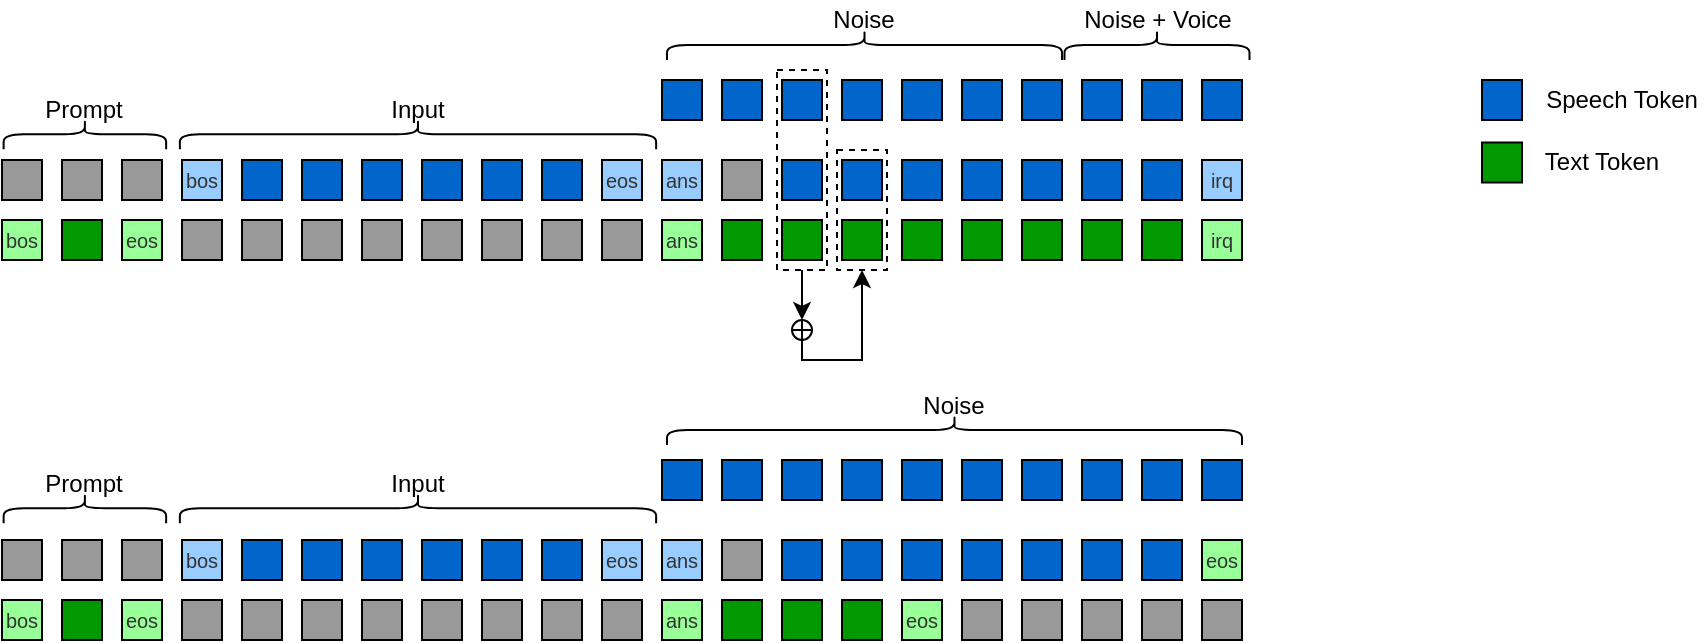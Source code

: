 <mxfile version="24.8.3">
  <diagram name="第 1 页" id="AQsxx5HiI37YiVtiz3A8">
    <mxGraphModel dx="1179" dy="625" grid="1" gridSize="10" guides="1" tooltips="1" connect="1" arrows="1" fold="1" page="1" pageScale="1" pageWidth="1000" pageHeight="1000" math="0" shadow="0">
      <root>
        <mxCell id="0" />
        <mxCell id="1" parent="0" />
        <mxCell id="IoLVsn3SAEE5KKtA4W2n-57" value="bos" style="rounded=0;whiteSpace=wrap;html=1;fillColor=#99CCFF;strokeColor=default;fontColor=#333333;fontSize=10;" vertex="1" parent="1">
          <mxGeometry x="120" y="170" width="20" height="20" as="geometry" />
        </mxCell>
        <mxCell id="IoLVsn3SAEE5KKtA4W2n-58" value="" style="rounded=0;whiteSpace=wrap;html=1;fillColor=#999999;strokeColor=default;fontColor=#333333;fontSize=10;" vertex="1" parent="1">
          <mxGeometry x="120" y="200" width="20" height="20" as="geometry" />
        </mxCell>
        <mxCell id="IoLVsn3SAEE5KKtA4W2n-59" value="" style="rounded=0;whiteSpace=wrap;html=1;fillColor=#999999;strokeColor=default;fontColor=#333333;fontSize=10;" vertex="1" parent="1">
          <mxGeometry x="150" y="200" width="20" height="20" as="geometry" />
        </mxCell>
        <mxCell id="IoLVsn3SAEE5KKtA4W2n-60" value="" style="rounded=0;whiteSpace=wrap;html=1;fillColor=#0066CC;strokeColor=default;fontColor=#333333;fontSize=10;" vertex="1" parent="1">
          <mxGeometry x="150" y="170" width="20" height="20" as="geometry" />
        </mxCell>
        <mxCell id="IoLVsn3SAEE5KKtA4W2n-61" value="" style="rounded=0;whiteSpace=wrap;html=1;fillColor=#0066CC;strokeColor=default;fontColor=#333333;fontSize=10;" vertex="1" parent="1">
          <mxGeometry x="180" y="170" width="20" height="20" as="geometry" />
        </mxCell>
        <mxCell id="IoLVsn3SAEE5KKtA4W2n-62" value="" style="rounded=0;whiteSpace=wrap;html=1;fillColor=#999999;strokeColor=default;fontColor=#333333;fontSize=10;" vertex="1" parent="1">
          <mxGeometry x="180" y="200" width="20" height="20" as="geometry" />
        </mxCell>
        <mxCell id="IoLVsn3SAEE5KKtA4W2n-63" value="" style="rounded=0;whiteSpace=wrap;html=1;fillColor=#999999;strokeColor=default;fontColor=#333333;fontSize=10;" vertex="1" parent="1">
          <mxGeometry x="210" y="200" width="20" height="20" as="geometry" />
        </mxCell>
        <mxCell id="IoLVsn3SAEE5KKtA4W2n-64" value="" style="rounded=0;whiteSpace=wrap;html=1;fillColor=#0066CC;strokeColor=default;fontColor=#333333;fontSize=10;" vertex="1" parent="1">
          <mxGeometry x="210" y="170" width="20" height="20" as="geometry" />
        </mxCell>
        <mxCell id="IoLVsn3SAEE5KKtA4W2n-65" value="" style="rounded=0;whiteSpace=wrap;html=1;fillColor=#0066CC;strokeColor=default;fontColor=#333333;fontSize=10;" vertex="1" parent="1">
          <mxGeometry x="240" y="170" width="20" height="20" as="geometry" />
        </mxCell>
        <mxCell id="IoLVsn3SAEE5KKtA4W2n-66" value="" style="rounded=0;whiteSpace=wrap;html=1;fillColor=#999999;strokeColor=default;fontColor=#333333;fontSize=10;" vertex="1" parent="1">
          <mxGeometry x="240" y="200" width="20" height="20" as="geometry" />
        </mxCell>
        <mxCell id="IoLVsn3SAEE5KKtA4W2n-67" value="" style="rounded=0;whiteSpace=wrap;html=1;fillColor=#999999;strokeColor=default;fontColor=#333333;fontSize=10;" vertex="1" parent="1">
          <mxGeometry x="270" y="200" width="20" height="20" as="geometry" />
        </mxCell>
        <mxCell id="IoLVsn3SAEE5KKtA4W2n-68" value="" style="rounded=0;whiteSpace=wrap;html=1;fillColor=#0066CC;strokeColor=default;fontColor=#333333;fontSize=10;" vertex="1" parent="1">
          <mxGeometry x="270" y="170" width="20" height="20" as="geometry" />
        </mxCell>
        <mxCell id="IoLVsn3SAEE5KKtA4W2n-69" value="" style="rounded=0;whiteSpace=wrap;html=1;fillColor=#0066CC;strokeColor=default;fontColor=#333333;fontSize=10;" vertex="1" parent="1">
          <mxGeometry x="300" y="170" width="20" height="20" as="geometry" />
        </mxCell>
        <mxCell id="IoLVsn3SAEE5KKtA4W2n-70" value="" style="rounded=0;whiteSpace=wrap;html=1;fillColor=#999999;strokeColor=default;fontColor=#333333;fontSize=10;" vertex="1" parent="1">
          <mxGeometry x="300" y="200" width="20" height="20" as="geometry" />
        </mxCell>
        <mxCell id="IoLVsn3SAEE5KKtA4W2n-71" value="" style="rounded=0;whiteSpace=wrap;html=1;fillColor=#999999;strokeColor=default;fontColor=#333333;fontSize=10;" vertex="1" parent="1">
          <mxGeometry x="330" y="200" width="20" height="20" as="geometry" />
        </mxCell>
        <mxCell id="IoLVsn3SAEE5KKtA4W2n-72" value="eos" style="rounded=0;whiteSpace=wrap;html=1;fillColor=#99CCFF;strokeColor=default;fontColor=#333333;fontSize=10;align=center;verticalAlign=middle;fontFamily=Helvetica;" vertex="1" parent="1">
          <mxGeometry x="330" y="170" width="20" height="20" as="geometry" />
        </mxCell>
        <mxCell id="IoLVsn3SAEE5KKtA4W2n-73" value="ans" style="rounded=0;whiteSpace=wrap;html=1;fillColor=#99CCFF;strokeColor=default;fontColor=#333333;fontSize=10;align=center;verticalAlign=middle;fontFamily=Helvetica;" vertex="1" parent="1">
          <mxGeometry x="360" y="170" width="20" height="20" as="geometry" />
        </mxCell>
        <mxCell id="IoLVsn3SAEE5KKtA4W2n-74" value="ans" style="rounded=0;whiteSpace=wrap;html=1;fillColor=#99FF99;strokeColor=default;fontColor=#333333;fontSize=10;" vertex="1" parent="1">
          <mxGeometry x="360" y="200" width="20" height="20" as="geometry" />
        </mxCell>
        <mxCell id="IoLVsn3SAEE5KKtA4W2n-75" value="" style="rounded=0;whiteSpace=wrap;html=1;fillColor=#009900;strokeColor=default;fontColor=#333333;fontSize=10;" vertex="1" parent="1">
          <mxGeometry x="390" y="200" width="20" height="20" as="geometry" />
        </mxCell>
        <mxCell id="IoLVsn3SAEE5KKtA4W2n-76" value="" style="rounded=0;whiteSpace=wrap;html=1;fillColor=#999999;strokeColor=default;fontColor=#333333;fontSize=10;" vertex="1" parent="1">
          <mxGeometry x="390" y="170" width="20" height="20" as="geometry" />
        </mxCell>
        <mxCell id="IoLVsn3SAEE5KKtA4W2n-77" value="" style="rounded=0;whiteSpace=wrap;html=1;fillColor=#0066CC;strokeColor=default;fontColor=#333333;fontSize=10;" vertex="1" parent="1">
          <mxGeometry x="420" y="170" width="20" height="20" as="geometry" />
        </mxCell>
        <mxCell id="IoLVsn3SAEE5KKtA4W2n-78" value="" style="rounded=0;whiteSpace=wrap;html=1;fillColor=#009900;strokeColor=default;fontColor=#333333;fontSize=10;" vertex="1" parent="1">
          <mxGeometry x="420" y="200" width="20" height="20" as="geometry" />
        </mxCell>
        <mxCell id="IoLVsn3SAEE5KKtA4W2n-79" value="" style="rounded=0;whiteSpace=wrap;html=1;fillColor=#009900;strokeColor=default;fontColor=#333333;fontSize=10;" vertex="1" parent="1">
          <mxGeometry x="450" y="200" width="20" height="20" as="geometry" />
        </mxCell>
        <mxCell id="IoLVsn3SAEE5KKtA4W2n-80" value="" style="rounded=0;whiteSpace=wrap;html=1;fillColor=#0066CC;strokeColor=default;fontColor=#333333;fontSize=10;" vertex="1" parent="1">
          <mxGeometry x="450" y="170" width="20" height="20" as="geometry" />
        </mxCell>
        <mxCell id="IoLVsn3SAEE5KKtA4W2n-81" value="" style="rounded=0;whiteSpace=wrap;html=1;fillColor=#0066CC;strokeColor=default;fontColor=#333333;fontSize=10;" vertex="1" parent="1">
          <mxGeometry x="480" y="170" width="20" height="20" as="geometry" />
        </mxCell>
        <mxCell id="IoLVsn3SAEE5KKtA4W2n-82" value="" style="rounded=0;whiteSpace=wrap;html=1;fillColor=#009900;strokeColor=default;fontColor=#333333;fontSize=10;" vertex="1" parent="1">
          <mxGeometry x="480" y="200" width="20" height="20" as="geometry" />
        </mxCell>
        <mxCell id="IoLVsn3SAEE5KKtA4W2n-83" value="" style="rounded=0;whiteSpace=wrap;html=1;fillColor=#009900;strokeColor=default;fontColor=#333333;fontSize=10;" vertex="1" parent="1">
          <mxGeometry x="510" y="200" width="20" height="20" as="geometry" />
        </mxCell>
        <mxCell id="IoLVsn3SAEE5KKtA4W2n-84" value="" style="rounded=0;whiteSpace=wrap;html=1;fillColor=#0066CC;strokeColor=default;fontColor=#333333;fontSize=10;" vertex="1" parent="1">
          <mxGeometry x="510" y="170" width="20" height="20" as="geometry" />
        </mxCell>
        <mxCell id="IoLVsn3SAEE5KKtA4W2n-85" value="" style="rounded=0;whiteSpace=wrap;html=1;fillColor=#0066CC;strokeColor=default;fontColor=#333333;fontSize=10;" vertex="1" parent="1">
          <mxGeometry x="540" y="170" width="20" height="20" as="geometry" />
        </mxCell>
        <mxCell id="IoLVsn3SAEE5KKtA4W2n-86" value="" style="rounded=0;whiteSpace=wrap;html=1;fillColor=#009900;strokeColor=default;fontColor=#333333;fontSize=10;" vertex="1" parent="1">
          <mxGeometry x="540" y="200" width="20" height="20" as="geometry" />
        </mxCell>
        <mxCell id="IoLVsn3SAEE5KKtA4W2n-87" value="" style="rounded=0;whiteSpace=wrap;html=1;fillColor=#009900;strokeColor=default;fontColor=#333333;fontSize=10;" vertex="1" parent="1">
          <mxGeometry x="570" y="200" width="20" height="20" as="geometry" />
        </mxCell>
        <mxCell id="IoLVsn3SAEE5KKtA4W2n-88" value="" style="rounded=0;whiteSpace=wrap;html=1;fillColor=#0066CC;strokeColor=default;fontColor=#333333;fontSize=10;" vertex="1" parent="1">
          <mxGeometry x="570" y="170" width="20" height="20" as="geometry" />
        </mxCell>
        <mxCell id="IoLVsn3SAEE5KKtA4W2n-89" value="" style="rounded=0;whiteSpace=wrap;html=1;fillColor=#0066CC;strokeColor=default;fontColor=#333333;fontSize=10;" vertex="1" parent="1">
          <mxGeometry x="600" y="170" width="20" height="20" as="geometry" />
        </mxCell>
        <mxCell id="IoLVsn3SAEE5KKtA4W2n-110" value="" style="rounded=0;whiteSpace=wrap;html=1;fillColor=#009900;strokeColor=default;fontColor=#333333;fontSize=10;" vertex="1" parent="1">
          <mxGeometry x="600" y="200" width="20" height="20" as="geometry" />
        </mxCell>
        <mxCell id="IoLVsn3SAEE5KKtA4W2n-111" value="irq" style="rounded=0;whiteSpace=wrap;html=1;fillColor=#99FF99;strokeColor=default;fontColor=#333333;fontSize=10;" vertex="1" parent="1">
          <mxGeometry x="630" y="200" width="20" height="20" as="geometry" />
        </mxCell>
        <mxCell id="IoLVsn3SAEE5KKtA4W2n-113" value="" style="rounded=0;whiteSpace=wrap;html=1;fillColor=#0066CC;strokeColor=default;fontColor=#333333;fontSize=10;" vertex="1" parent="1">
          <mxGeometry x="390" y="130" width="20" height="20" as="geometry" />
        </mxCell>
        <mxCell id="IoLVsn3SAEE5KKtA4W2n-114" value="" style="rounded=0;whiteSpace=wrap;html=1;fillColor=#0066CC;strokeColor=default;fontColor=#333333;fontSize=10;" vertex="1" parent="1">
          <mxGeometry x="420" y="130" width="20" height="20" as="geometry" />
        </mxCell>
        <mxCell id="IoLVsn3SAEE5KKtA4W2n-115" value="" style="rounded=0;whiteSpace=wrap;html=1;fillColor=#0066CC;strokeColor=default;fontColor=#333333;fontSize=10;" vertex="1" parent="1">
          <mxGeometry x="450" y="130" width="20" height="20" as="geometry" />
        </mxCell>
        <mxCell id="IoLVsn3SAEE5KKtA4W2n-116" value="" style="rounded=0;whiteSpace=wrap;html=1;fillColor=#0066CC;strokeColor=default;fontColor=#333333;fontSize=10;" vertex="1" parent="1">
          <mxGeometry x="480" y="130" width="20" height="20" as="geometry" />
        </mxCell>
        <mxCell id="IoLVsn3SAEE5KKtA4W2n-117" value="" style="rounded=0;whiteSpace=wrap;html=1;fillColor=#0066CC;strokeColor=default;fontColor=#333333;fontSize=10;" vertex="1" parent="1">
          <mxGeometry x="510" y="130" width="20" height="20" as="geometry" />
        </mxCell>
        <mxCell id="IoLVsn3SAEE5KKtA4W2n-118" value="" style="rounded=0;whiteSpace=wrap;html=1;fillColor=#0066CC;strokeColor=default;fontColor=#333333;fontSize=10;" vertex="1" parent="1">
          <mxGeometry x="540" y="130" width="20" height="20" as="geometry" />
        </mxCell>
        <mxCell id="IoLVsn3SAEE5KKtA4W2n-119" value="" style="rounded=0;whiteSpace=wrap;html=1;fillColor=#0066CC;strokeColor=default;fontColor=#333333;fontSize=10;" vertex="1" parent="1">
          <mxGeometry x="570" y="130" width="20" height="20" as="geometry" />
        </mxCell>
        <mxCell id="IoLVsn3SAEE5KKtA4W2n-120" value="" style="rounded=0;whiteSpace=wrap;html=1;fillColor=#0066CC;strokeColor=default;fontColor=#333333;fontSize=10;" vertex="1" parent="1">
          <mxGeometry x="600" y="130" width="20" height="20" as="geometry" />
        </mxCell>
        <mxCell id="IoLVsn3SAEE5KKtA4W2n-121" value="" style="rounded=0;whiteSpace=wrap;html=1;fillColor=#0066CC;strokeColor=default;fontColor=#333333;fontSize=10;" vertex="1" parent="1">
          <mxGeometry x="630" y="130" width="20" height="20" as="geometry" />
        </mxCell>
        <mxCell id="IoLVsn3SAEE5KKtA4W2n-127" value="" style="shape=curlyBracket;whiteSpace=wrap;html=1;rounded=1;flipH=1;labelPosition=right;verticalLabelPosition=middle;align=left;verticalAlign=middle;rotation=-90;" vertex="1" parent="1">
          <mxGeometry x="453.75" y="13.75" width="15" height="197.5" as="geometry" />
        </mxCell>
        <mxCell id="IoLVsn3SAEE5KKtA4W2n-129" value="Noise" style="text;html=1;align=center;verticalAlign=middle;whiteSpace=wrap;rounded=0;" vertex="1" parent="1">
          <mxGeometry x="431.25" y="90" width="60" height="20" as="geometry" />
        </mxCell>
        <mxCell id="IoLVsn3SAEE5KKtA4W2n-130" value="" style="shape=curlyBracket;whiteSpace=wrap;html=1;rounded=1;flipH=1;labelPosition=right;verticalLabelPosition=middle;align=left;verticalAlign=middle;rotation=-90;" vertex="1" parent="1">
          <mxGeometry x="600" y="66.25" width="15" height="92.5" as="geometry" />
        </mxCell>
        <mxCell id="IoLVsn3SAEE5KKtA4W2n-131" value="Noise + Voice" style="text;html=1;align=center;verticalAlign=middle;whiteSpace=wrap;rounded=0;" vertex="1" parent="1">
          <mxGeometry x="557.5" y="90" width="100" height="20" as="geometry" />
        </mxCell>
        <mxCell id="IoLVsn3SAEE5KKtA4W2n-132" value="irq" style="rounded=0;whiteSpace=wrap;html=1;fillColor=#99CCFF;strokeColor=default;fontColor=#333333;fontSize=10;align=center;verticalAlign=middle;fontFamily=Helvetica;" vertex="1" parent="1">
          <mxGeometry x="630" y="170" width="20" height="20" as="geometry" />
        </mxCell>
        <mxCell id="IoLVsn3SAEE5KKtA4W2n-133" value="bos" style="rounded=0;whiteSpace=wrap;html=1;fillColor=#99CCFF;strokeColor=default;fontColor=#333333;fontSize=10;align=center;verticalAlign=middle;fontFamily=Helvetica;" vertex="1" parent="1">
          <mxGeometry x="120" y="360" width="20" height="20" as="geometry" />
        </mxCell>
        <mxCell id="IoLVsn3SAEE5KKtA4W2n-134" value="" style="rounded=0;whiteSpace=wrap;html=1;fillColor=#999999;strokeColor=default;fontColor=#333333;fontSize=10;" vertex="1" parent="1">
          <mxGeometry x="120" y="390" width="20" height="20" as="geometry" />
        </mxCell>
        <mxCell id="IoLVsn3SAEE5KKtA4W2n-135" value="" style="rounded=0;whiteSpace=wrap;html=1;fillColor=#999999;strokeColor=default;fontColor=#333333;fontSize=10;" vertex="1" parent="1">
          <mxGeometry x="150" y="390" width="20" height="20" as="geometry" />
        </mxCell>
        <mxCell id="IoLVsn3SAEE5KKtA4W2n-136" value="" style="rounded=0;whiteSpace=wrap;html=1;fillColor=#0066CC;strokeColor=default;fontColor=#333333;fontSize=10;" vertex="1" parent="1">
          <mxGeometry x="150" y="360" width="20" height="20" as="geometry" />
        </mxCell>
        <mxCell id="IoLVsn3SAEE5KKtA4W2n-137" value="" style="rounded=0;whiteSpace=wrap;html=1;fillColor=#0066CC;strokeColor=default;fontColor=#333333;fontSize=10;" vertex="1" parent="1">
          <mxGeometry x="180" y="360" width="20" height="20" as="geometry" />
        </mxCell>
        <mxCell id="IoLVsn3SAEE5KKtA4W2n-138" value="" style="rounded=0;whiteSpace=wrap;html=1;fillColor=#999999;strokeColor=default;fontColor=#333333;fontSize=10;" vertex="1" parent="1">
          <mxGeometry x="180" y="390" width="20" height="20" as="geometry" />
        </mxCell>
        <mxCell id="IoLVsn3SAEE5KKtA4W2n-139" value="" style="rounded=0;whiteSpace=wrap;html=1;fillColor=#999999;strokeColor=default;fontColor=#333333;fontSize=10;" vertex="1" parent="1">
          <mxGeometry x="210" y="390" width="20" height="20" as="geometry" />
        </mxCell>
        <mxCell id="IoLVsn3SAEE5KKtA4W2n-140" value="" style="rounded=0;whiteSpace=wrap;html=1;fillColor=#0066CC;strokeColor=default;fontColor=#333333;fontSize=10;" vertex="1" parent="1">
          <mxGeometry x="210" y="360" width="20" height="20" as="geometry" />
        </mxCell>
        <mxCell id="IoLVsn3SAEE5KKtA4W2n-141" value="" style="rounded=0;whiteSpace=wrap;html=1;fillColor=#0066CC;strokeColor=default;fontColor=#333333;fontSize=10;" vertex="1" parent="1">
          <mxGeometry x="240" y="360" width="20" height="20" as="geometry" />
        </mxCell>
        <mxCell id="IoLVsn3SAEE5KKtA4W2n-142" value="" style="rounded=0;whiteSpace=wrap;html=1;fillColor=#999999;strokeColor=default;fontColor=#333333;fontSize=10;" vertex="1" parent="1">
          <mxGeometry x="240" y="390" width="20" height="20" as="geometry" />
        </mxCell>
        <mxCell id="IoLVsn3SAEE5KKtA4W2n-143" value="" style="rounded=0;whiteSpace=wrap;html=1;fillColor=#999999;strokeColor=default;fontColor=#333333;fontSize=10;" vertex="1" parent="1">
          <mxGeometry x="270" y="390" width="20" height="20" as="geometry" />
        </mxCell>
        <mxCell id="IoLVsn3SAEE5KKtA4W2n-144" value="" style="rounded=0;whiteSpace=wrap;html=1;fillColor=#0066CC;strokeColor=default;fontColor=#333333;fontSize=10;" vertex="1" parent="1">
          <mxGeometry x="270" y="360" width="20" height="20" as="geometry" />
        </mxCell>
        <mxCell id="IoLVsn3SAEE5KKtA4W2n-145" value="" style="rounded=0;whiteSpace=wrap;html=1;fillColor=#0066CC;strokeColor=default;fontColor=#333333;fontSize=10;" vertex="1" parent="1">
          <mxGeometry x="300" y="360" width="20" height="20" as="geometry" />
        </mxCell>
        <mxCell id="IoLVsn3SAEE5KKtA4W2n-146" value="" style="rounded=0;whiteSpace=wrap;html=1;fillColor=#999999;strokeColor=default;fontColor=#333333;fontSize=10;" vertex="1" parent="1">
          <mxGeometry x="300" y="390" width="20" height="20" as="geometry" />
        </mxCell>
        <mxCell id="IoLVsn3SAEE5KKtA4W2n-147" value="" style="rounded=0;whiteSpace=wrap;html=1;fillColor=#999999;strokeColor=default;fontColor=#333333;fontSize=10;" vertex="1" parent="1">
          <mxGeometry x="330" y="390" width="20" height="20" as="geometry" />
        </mxCell>
        <mxCell id="IoLVsn3SAEE5KKtA4W2n-148" value="eos" style="rounded=0;whiteSpace=wrap;html=1;fillColor=#99CCFF;strokeColor=default;fontColor=#333333;fontSize=10;align=center;verticalAlign=middle;fontFamily=Helvetica;" vertex="1" parent="1">
          <mxGeometry x="330" y="360" width="20" height="20" as="geometry" />
        </mxCell>
        <mxCell id="IoLVsn3SAEE5KKtA4W2n-149" value="ans" style="rounded=0;whiteSpace=wrap;html=1;fillColor=#99CCFF;strokeColor=default;fontColor=#333333;fontSize=10;align=center;verticalAlign=middle;fontFamily=Helvetica;" vertex="1" parent="1">
          <mxGeometry x="360" y="360" width="20" height="20" as="geometry" />
        </mxCell>
        <mxCell id="IoLVsn3SAEE5KKtA4W2n-150" value="ans" style="rounded=0;whiteSpace=wrap;html=1;fillColor=#99FF99;strokeColor=default;fontColor=#333333;fontSize=10;" vertex="1" parent="1">
          <mxGeometry x="360" y="390" width="20" height="20" as="geometry" />
        </mxCell>
        <mxCell id="IoLVsn3SAEE5KKtA4W2n-151" value="" style="rounded=0;whiteSpace=wrap;html=1;fillColor=#009900;strokeColor=default;fontColor=#333333;fontSize=10;" vertex="1" parent="1">
          <mxGeometry x="390" y="390" width="20" height="20" as="geometry" />
        </mxCell>
        <mxCell id="IoLVsn3SAEE5KKtA4W2n-152" value="" style="rounded=0;whiteSpace=wrap;html=1;fillColor=#999999;strokeColor=default;fontColor=#333333;fontSize=10;" vertex="1" parent="1">
          <mxGeometry x="390" y="360" width="20" height="20" as="geometry" />
        </mxCell>
        <mxCell id="IoLVsn3SAEE5KKtA4W2n-153" value="" style="rounded=0;whiteSpace=wrap;html=1;fillColor=#0066CC;strokeColor=default;fontColor=#333333;fontSize=10;" vertex="1" parent="1">
          <mxGeometry x="420" y="360" width="20" height="20" as="geometry" />
        </mxCell>
        <mxCell id="IoLVsn3SAEE5KKtA4W2n-154" value="" style="rounded=0;whiteSpace=wrap;html=1;fillColor=#009900;strokeColor=default;fontColor=#333333;fontSize=10;" vertex="1" parent="1">
          <mxGeometry x="420" y="390" width="20" height="20" as="geometry" />
        </mxCell>
        <mxCell id="IoLVsn3SAEE5KKtA4W2n-155" value="" style="rounded=0;whiteSpace=wrap;html=1;fillColor=#009900;strokeColor=default;fontColor=#333333;fontSize=10;" vertex="1" parent="1">
          <mxGeometry x="450" y="390" width="20" height="20" as="geometry" />
        </mxCell>
        <mxCell id="IoLVsn3SAEE5KKtA4W2n-156" value="" style="rounded=0;whiteSpace=wrap;html=1;fillColor=#0066CC;strokeColor=default;fontColor=#333333;fontSize=10;" vertex="1" parent="1">
          <mxGeometry x="450" y="360" width="20" height="20" as="geometry" />
        </mxCell>
        <mxCell id="IoLVsn3SAEE5KKtA4W2n-157" value="" style="rounded=0;whiteSpace=wrap;html=1;fillColor=#0066CC;strokeColor=default;fontColor=#333333;fontSize=10;" vertex="1" parent="1">
          <mxGeometry x="480" y="360" width="20" height="20" as="geometry" />
        </mxCell>
        <mxCell id="IoLVsn3SAEE5KKtA4W2n-159" value="" style="rounded=0;whiteSpace=wrap;html=1;fillColor=#999999;strokeColor=default;fontColor=#333333;fontSize=10;align=center;verticalAlign=middle;fontFamily=Helvetica;" vertex="1" parent="1">
          <mxGeometry x="510" y="390" width="20" height="20" as="geometry" />
        </mxCell>
        <mxCell id="IoLVsn3SAEE5KKtA4W2n-160" value="" style="rounded=0;whiteSpace=wrap;html=1;fillColor=#0066CC;strokeColor=default;fontColor=#333333;fontSize=10;" vertex="1" parent="1">
          <mxGeometry x="510" y="360" width="20" height="20" as="geometry" />
        </mxCell>
        <mxCell id="IoLVsn3SAEE5KKtA4W2n-161" value="" style="rounded=0;whiteSpace=wrap;html=1;fillColor=#0066CC;strokeColor=default;fontColor=#333333;fontSize=10;" vertex="1" parent="1">
          <mxGeometry x="540" y="360" width="20" height="20" as="geometry" />
        </mxCell>
        <mxCell id="IoLVsn3SAEE5KKtA4W2n-162" value="" style="rounded=0;whiteSpace=wrap;html=1;fillColor=#999999;strokeColor=default;fontColor=#333333;fontSize=10;align=center;verticalAlign=middle;fontFamily=Helvetica;" vertex="1" parent="1">
          <mxGeometry x="540" y="390" width="20" height="20" as="geometry" />
        </mxCell>
        <mxCell id="IoLVsn3SAEE5KKtA4W2n-163" value="" style="rounded=0;whiteSpace=wrap;html=1;fillColor=#999999;strokeColor=default;fontColor=#333333;fontSize=10;align=center;verticalAlign=middle;fontFamily=Helvetica;" vertex="1" parent="1">
          <mxGeometry x="570" y="390" width="20" height="20" as="geometry" />
        </mxCell>
        <mxCell id="IoLVsn3SAEE5KKtA4W2n-164" value="" style="rounded=0;whiteSpace=wrap;html=1;fillColor=#0066CC;strokeColor=default;fontColor=#333333;fontSize=10;" vertex="1" parent="1">
          <mxGeometry x="570" y="360" width="20" height="20" as="geometry" />
        </mxCell>
        <mxCell id="IoLVsn3SAEE5KKtA4W2n-165" value="" style="rounded=0;whiteSpace=wrap;html=1;fillColor=#0066CC;strokeColor=default;fontColor=#333333;fontSize=10;" vertex="1" parent="1">
          <mxGeometry x="600" y="360" width="20" height="20" as="geometry" />
        </mxCell>
        <mxCell id="IoLVsn3SAEE5KKtA4W2n-166" value="" style="rounded=0;whiteSpace=wrap;html=1;fillColor=#999999;strokeColor=default;fontColor=#333333;fontSize=10;align=center;verticalAlign=middle;fontFamily=Helvetica;" vertex="1" parent="1">
          <mxGeometry x="600" y="390" width="20" height="20" as="geometry" />
        </mxCell>
        <mxCell id="IoLVsn3SAEE5KKtA4W2n-168" value="" style="rounded=0;whiteSpace=wrap;html=1;fillColor=#0066CC;strokeColor=default;fontColor=#333333;fontSize=10;" vertex="1" parent="1">
          <mxGeometry x="390" y="320" width="20" height="20" as="geometry" />
        </mxCell>
        <mxCell id="IoLVsn3SAEE5KKtA4W2n-169" value="" style="rounded=0;whiteSpace=wrap;html=1;fillColor=#0066CC;strokeColor=default;fontColor=#333333;fontSize=10;" vertex="1" parent="1">
          <mxGeometry x="420" y="320" width="20" height="20" as="geometry" />
        </mxCell>
        <mxCell id="IoLVsn3SAEE5KKtA4W2n-170" value="" style="rounded=0;whiteSpace=wrap;html=1;fillColor=#0066CC;strokeColor=default;fontColor=#333333;fontSize=10;" vertex="1" parent="1">
          <mxGeometry x="450" y="320" width="20" height="20" as="geometry" />
        </mxCell>
        <mxCell id="IoLVsn3SAEE5KKtA4W2n-171" value="" style="rounded=0;whiteSpace=wrap;html=1;fillColor=#0066CC;strokeColor=default;fontColor=#333333;fontSize=10;" vertex="1" parent="1">
          <mxGeometry x="480" y="320" width="20" height="20" as="geometry" />
        </mxCell>
        <mxCell id="IoLVsn3SAEE5KKtA4W2n-172" value="" style="rounded=0;whiteSpace=wrap;html=1;fillColor=#0066CC;strokeColor=default;fontColor=#333333;fontSize=10;" vertex="1" parent="1">
          <mxGeometry x="510" y="320" width="20" height="20" as="geometry" />
        </mxCell>
        <mxCell id="IoLVsn3SAEE5KKtA4W2n-173" value="" style="rounded=0;whiteSpace=wrap;html=1;fillColor=#0066CC;strokeColor=default;fontColor=#333333;fontSize=10;" vertex="1" parent="1">
          <mxGeometry x="540" y="320" width="20" height="20" as="geometry" />
        </mxCell>
        <mxCell id="IoLVsn3SAEE5KKtA4W2n-174" value="" style="rounded=0;whiteSpace=wrap;html=1;fillColor=#0066CC;strokeColor=default;fontColor=#333333;fontSize=10;" vertex="1" parent="1">
          <mxGeometry x="570" y="320" width="20" height="20" as="geometry" />
        </mxCell>
        <mxCell id="IoLVsn3SAEE5KKtA4W2n-175" value="" style="rounded=0;whiteSpace=wrap;html=1;fillColor=#0066CC;strokeColor=default;fontColor=#333333;fontSize=10;" vertex="1" parent="1">
          <mxGeometry x="600" y="320" width="20" height="20" as="geometry" />
        </mxCell>
        <mxCell id="IoLVsn3SAEE5KKtA4W2n-176" value="" style="rounded=0;whiteSpace=wrap;html=1;fillColor=#0066CC;strokeColor=default;fontColor=#333333;fontSize=10;" vertex="1" parent="1">
          <mxGeometry x="630" y="320" width="20" height="20" as="geometry" />
        </mxCell>
        <mxCell id="IoLVsn3SAEE5KKtA4W2n-177" value="" style="shape=curlyBracket;whiteSpace=wrap;html=1;rounded=1;flipH=1;labelPosition=right;verticalLabelPosition=middle;align=left;verticalAlign=middle;rotation=-90;" vertex="1" parent="1">
          <mxGeometry x="498.75" y="161.25" width="15" height="287.5" as="geometry" />
        </mxCell>
        <mxCell id="IoLVsn3SAEE5KKtA4W2n-178" value="Noise" style="text;html=1;align=center;verticalAlign=middle;whiteSpace=wrap;rounded=0;" vertex="1" parent="1">
          <mxGeometry x="476.25" y="282.5" width="60" height="20" as="geometry" />
        </mxCell>
        <mxCell id="IoLVsn3SAEE5KKtA4W2n-183" value="" style="rounded=0;whiteSpace=wrap;html=1;fillColor=#999999;strokeColor=default;fontColor=#333333;fontSize=10;align=center;verticalAlign=middle;fontFamily=Helvetica;" vertex="1" parent="1">
          <mxGeometry x="630" y="390" width="20" height="20" as="geometry" />
        </mxCell>
        <mxCell id="IoLVsn3SAEE5KKtA4W2n-184" value="eos" style="rounded=0;whiteSpace=wrap;html=1;fillColor=#99FF99;strokeColor=default;fontColor=#333333;fontSize=10;align=center;verticalAlign=middle;fontFamily=Helvetica;" vertex="1" parent="1">
          <mxGeometry x="630" y="360" width="20" height="20" as="geometry" />
        </mxCell>
        <mxCell id="IoLVsn3SAEE5KKtA4W2n-185" value="" style="rounded=0;whiteSpace=wrap;html=1;fillColor=#0066CC;strokeColor=default;fontColor=#333333;fontSize=10;" vertex="1" parent="1">
          <mxGeometry x="360" y="130" width="20" height="20" as="geometry" />
        </mxCell>
        <mxCell id="IoLVsn3SAEE5KKtA4W2n-186" value="" style="rounded=0;whiteSpace=wrap;html=1;fillColor=#0066CC;strokeColor=default;fontColor=#333333;fontSize=10;" vertex="1" parent="1">
          <mxGeometry x="360" y="320" width="20" height="20" as="geometry" />
        </mxCell>
        <mxCell id="IoLVsn3SAEE5KKtA4W2n-192" style="edgeStyle=orthogonalEdgeStyle;rounded=0;orthogonalLoop=1;jettySize=auto;html=1;exitX=0.5;exitY=1;exitDx=0;exitDy=0;entryX=0.5;entryY=0;entryDx=0;entryDy=0;" edge="1" parent="1" source="IoLVsn3SAEE5KKtA4W2n-187" target="IoLVsn3SAEE5KKtA4W2n-191">
          <mxGeometry relative="1" as="geometry" />
        </mxCell>
        <mxCell id="IoLVsn3SAEE5KKtA4W2n-187" value="" style="rounded=0;whiteSpace=wrap;html=1;fillColor=none;dashed=1;" vertex="1" parent="1">
          <mxGeometry x="417.5" y="125" width="25" height="100" as="geometry" />
        </mxCell>
        <mxCell id="IoLVsn3SAEE5KKtA4W2n-190" value="" style="rounded=0;whiteSpace=wrap;html=1;fillColor=none;dashed=1;" vertex="1" parent="1">
          <mxGeometry x="447.5" y="165" width="25" height="60" as="geometry" />
        </mxCell>
        <mxCell id="IoLVsn3SAEE5KKtA4W2n-195" style="edgeStyle=orthogonalEdgeStyle;rounded=0;orthogonalLoop=1;jettySize=auto;html=1;exitX=0.5;exitY=1;exitDx=0;exitDy=0;entryX=0.5;entryY=1;entryDx=0;entryDy=0;" edge="1" parent="1" source="IoLVsn3SAEE5KKtA4W2n-191" target="IoLVsn3SAEE5KKtA4W2n-190">
          <mxGeometry relative="1" as="geometry">
            <Array as="points">
              <mxPoint x="430" y="270" />
              <mxPoint x="460" y="270" />
            </Array>
          </mxGeometry>
        </mxCell>
        <mxCell id="IoLVsn3SAEE5KKtA4W2n-191" value="" style="shape=orEllipse;perimeter=ellipsePerimeter;whiteSpace=wrap;html=1;backgroundOutline=1;" vertex="1" parent="1">
          <mxGeometry x="425" y="250" width="10" height="10" as="geometry" />
        </mxCell>
        <mxCell id="IoLVsn3SAEE5KKtA4W2n-196" value="eos" style="rounded=0;whiteSpace=wrap;html=1;fillColor=#99FF99;strokeColor=default;fontColor=#333333;fontSize=10;" vertex="1" parent="1">
          <mxGeometry x="480" y="390" width="20" height="20" as="geometry" />
        </mxCell>
        <mxCell id="IoLVsn3SAEE5KKtA4W2n-197" value="" style="rounded=0;whiteSpace=wrap;html=1;fillColor=#009900;strokeColor=default;fontColor=#333333;fontSize=10;" vertex="1" parent="1">
          <mxGeometry x="770" y="161.25" width="20" height="20" as="geometry" />
        </mxCell>
        <mxCell id="IoLVsn3SAEE5KKtA4W2n-198" value="" style="rounded=0;whiteSpace=wrap;html=1;fillColor=#0066CC;strokeColor=default;fontColor=#333333;fontSize=10;" vertex="1" parent="1">
          <mxGeometry x="770" y="130" width="20" height="20" as="geometry" />
        </mxCell>
        <mxCell id="IoLVsn3SAEE5KKtA4W2n-199" value="Text Token" style="text;html=1;align=center;verticalAlign=middle;whiteSpace=wrap;rounded=0;" vertex="1" parent="1">
          <mxGeometry x="800" y="161.25" width="60" height="20" as="geometry" />
        </mxCell>
        <mxCell id="IoLVsn3SAEE5KKtA4W2n-200" value="Speech Token" style="text;html=1;align=center;verticalAlign=middle;whiteSpace=wrap;rounded=0;" vertex="1" parent="1">
          <mxGeometry x="800" y="130" width="80" height="20" as="geometry" />
        </mxCell>
        <mxCell id="IoLVsn3SAEE5KKtA4W2n-201" value="eos" style="rounded=0;whiteSpace=wrap;html=1;fillColor=#99FF99;strokeColor=default;fontColor=#333333;fontSize=10;align=center;verticalAlign=middle;fontFamily=Helvetica;" vertex="1" parent="1">
          <mxGeometry x="90" y="200" width="20" height="20" as="geometry" />
        </mxCell>
        <mxCell id="IoLVsn3SAEE5KKtA4W2n-202" value="" style="rounded=0;whiteSpace=wrap;html=1;fillColor=#009900;strokeColor=default;fontColor=#333333;fontSize=10;" vertex="1" parent="1">
          <mxGeometry x="60" y="200" width="20" height="20" as="geometry" />
        </mxCell>
        <mxCell id="IoLVsn3SAEE5KKtA4W2n-203" value="bos" style="rounded=0;whiteSpace=wrap;html=1;fillColor=#99FF99;strokeColor=default;fontColor=#333333;fontSize=10;align=center;verticalAlign=middle;fontFamily=Helvetica;" vertex="1" parent="1">
          <mxGeometry x="30" y="200" width="20" height="20" as="geometry" />
        </mxCell>
        <mxCell id="IoLVsn3SAEE5KKtA4W2n-204" value="" style="rounded=0;whiteSpace=wrap;html=1;fillColor=#999999;strokeColor=default;fontColor=#333333;fontSize=10;" vertex="1" parent="1">
          <mxGeometry x="30" y="170" width="20" height="20" as="geometry" />
        </mxCell>
        <mxCell id="IoLVsn3SAEE5KKtA4W2n-205" value="" style="rounded=0;whiteSpace=wrap;html=1;fillColor=#999999;strokeColor=default;fontColor=#333333;fontSize=10;" vertex="1" parent="1">
          <mxGeometry x="60" y="170" width="20" height="20" as="geometry" />
        </mxCell>
        <mxCell id="IoLVsn3SAEE5KKtA4W2n-206" value="" style="rounded=0;whiteSpace=wrap;html=1;fillColor=#999999;strokeColor=default;fontColor=#333333;fontSize=10;" vertex="1" parent="1">
          <mxGeometry x="90" y="170" width="20" height="20" as="geometry" />
        </mxCell>
        <mxCell id="IoLVsn3SAEE5KKtA4W2n-207" value="eos" style="rounded=0;whiteSpace=wrap;html=1;fillColor=#99FF99;strokeColor=default;fontColor=#333333;fontSize=10;align=center;verticalAlign=middle;fontFamily=Helvetica;" vertex="1" parent="1">
          <mxGeometry x="90" y="390" width="20" height="20" as="geometry" />
        </mxCell>
        <mxCell id="IoLVsn3SAEE5KKtA4W2n-208" value="" style="rounded=0;whiteSpace=wrap;html=1;fillColor=#009900;strokeColor=default;fontColor=#333333;fontSize=10;" vertex="1" parent="1">
          <mxGeometry x="60" y="390" width="20" height="20" as="geometry" />
        </mxCell>
        <mxCell id="IoLVsn3SAEE5KKtA4W2n-209" value="bos" style="rounded=0;whiteSpace=wrap;html=1;fillColor=#99FF99;strokeColor=default;fontColor=#333333;fontSize=10;align=center;verticalAlign=middle;fontFamily=Helvetica;" vertex="1" parent="1">
          <mxGeometry x="30" y="390" width="20" height="20" as="geometry" />
        </mxCell>
        <mxCell id="IoLVsn3SAEE5KKtA4W2n-210" value="" style="rounded=0;whiteSpace=wrap;html=1;fillColor=#999999;strokeColor=default;fontColor=#333333;fontSize=10;" vertex="1" parent="1">
          <mxGeometry x="30" y="360" width="20" height="20" as="geometry" />
        </mxCell>
        <mxCell id="IoLVsn3SAEE5KKtA4W2n-211" value="" style="rounded=0;whiteSpace=wrap;html=1;fillColor=#999999;strokeColor=default;fontColor=#333333;fontSize=10;" vertex="1" parent="1">
          <mxGeometry x="60" y="360" width="20" height="20" as="geometry" />
        </mxCell>
        <mxCell id="IoLVsn3SAEE5KKtA4W2n-212" value="" style="rounded=0;whiteSpace=wrap;html=1;fillColor=#999999;strokeColor=default;fontColor=#333333;fontSize=10;" vertex="1" parent="1">
          <mxGeometry x="90" y="360" width="20" height="20" as="geometry" />
        </mxCell>
        <mxCell id="IoLVsn3SAEE5KKtA4W2n-213" value="" style="shape=curlyBracket;whiteSpace=wrap;html=1;rounded=1;flipH=1;labelPosition=right;verticalLabelPosition=middle;align=left;verticalAlign=middle;rotation=-90;" vertex="1" parent="1">
          <mxGeometry x="63.94" y="116.44" width="15" height="81.25" as="geometry" />
        </mxCell>
        <mxCell id="IoLVsn3SAEE5KKtA4W2n-214" value="Prompt" style="text;html=1;align=center;verticalAlign=middle;whiteSpace=wrap;rounded=0;" vertex="1" parent="1">
          <mxGeometry x="41.44" y="134.57" width="60" height="20" as="geometry" />
        </mxCell>
        <mxCell id="IoLVsn3SAEE5KKtA4W2n-215" value="" style="shape=curlyBracket;whiteSpace=wrap;html=1;rounded=1;flipH=1;labelPosition=right;verticalLabelPosition=middle;align=left;verticalAlign=middle;rotation=-90;" vertex="1" parent="1">
          <mxGeometry x="230.5" y="38" width="15" height="238.13" as="geometry" />
        </mxCell>
        <mxCell id="IoLVsn3SAEE5KKtA4W2n-216" value="Input" style="text;html=1;align=center;verticalAlign=middle;whiteSpace=wrap;rounded=0;" vertex="1" parent="1">
          <mxGeometry x="208" y="134.57" width="60" height="20" as="geometry" />
        </mxCell>
        <mxCell id="IoLVsn3SAEE5KKtA4W2n-217" value="" style="shape=curlyBracket;whiteSpace=wrap;html=1;rounded=1;flipH=1;labelPosition=right;verticalLabelPosition=middle;align=left;verticalAlign=middle;rotation=-90;" vertex="1" parent="1">
          <mxGeometry x="63.94" y="303.44" width="15" height="81.25" as="geometry" />
        </mxCell>
        <mxCell id="IoLVsn3SAEE5KKtA4W2n-218" value="Prompt" style="text;html=1;align=center;verticalAlign=middle;whiteSpace=wrap;rounded=0;" vertex="1" parent="1">
          <mxGeometry x="41.44" y="321.57" width="60" height="20" as="geometry" />
        </mxCell>
        <mxCell id="IoLVsn3SAEE5KKtA4W2n-219" value="" style="shape=curlyBracket;whiteSpace=wrap;html=1;rounded=1;flipH=1;labelPosition=right;verticalLabelPosition=middle;align=left;verticalAlign=middle;rotation=-90;" vertex="1" parent="1">
          <mxGeometry x="230.5" y="225" width="15" height="238.13" as="geometry" />
        </mxCell>
        <mxCell id="IoLVsn3SAEE5KKtA4W2n-220" value="Input" style="text;html=1;align=center;verticalAlign=middle;whiteSpace=wrap;rounded=0;" vertex="1" parent="1">
          <mxGeometry x="208" y="321.57" width="60" height="20" as="geometry" />
        </mxCell>
      </root>
    </mxGraphModel>
  </diagram>
</mxfile>
